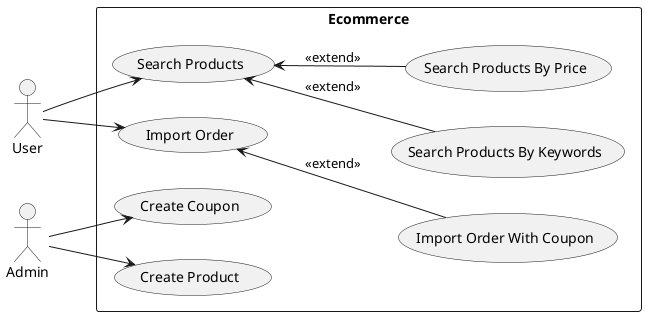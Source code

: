 @startuml
left to right direction
actor "User" as user
actor "Admin" as admin

rectangle Ecommerce {
    usecase "Create Coupon" as uc0
    usecase "Create Product" as uc3
    usecase "Search Products" as uc1
    usecase "Import Order" as uc2
    usecase "Search Products By Price" as uc1_1
    usecase "Search Products By Keywords" as uc1_2
    usecase "Import Order With Coupon" as uc2_1

}
admin --> uc0
admin --> uc3
user --> uc1
user --> uc2
uc1 <-- uc1_1 : <<extend>>
uc1 <-- uc1_2 : <<extend>>
uc2 <-- uc2_1 : <<extend>>
@enduml